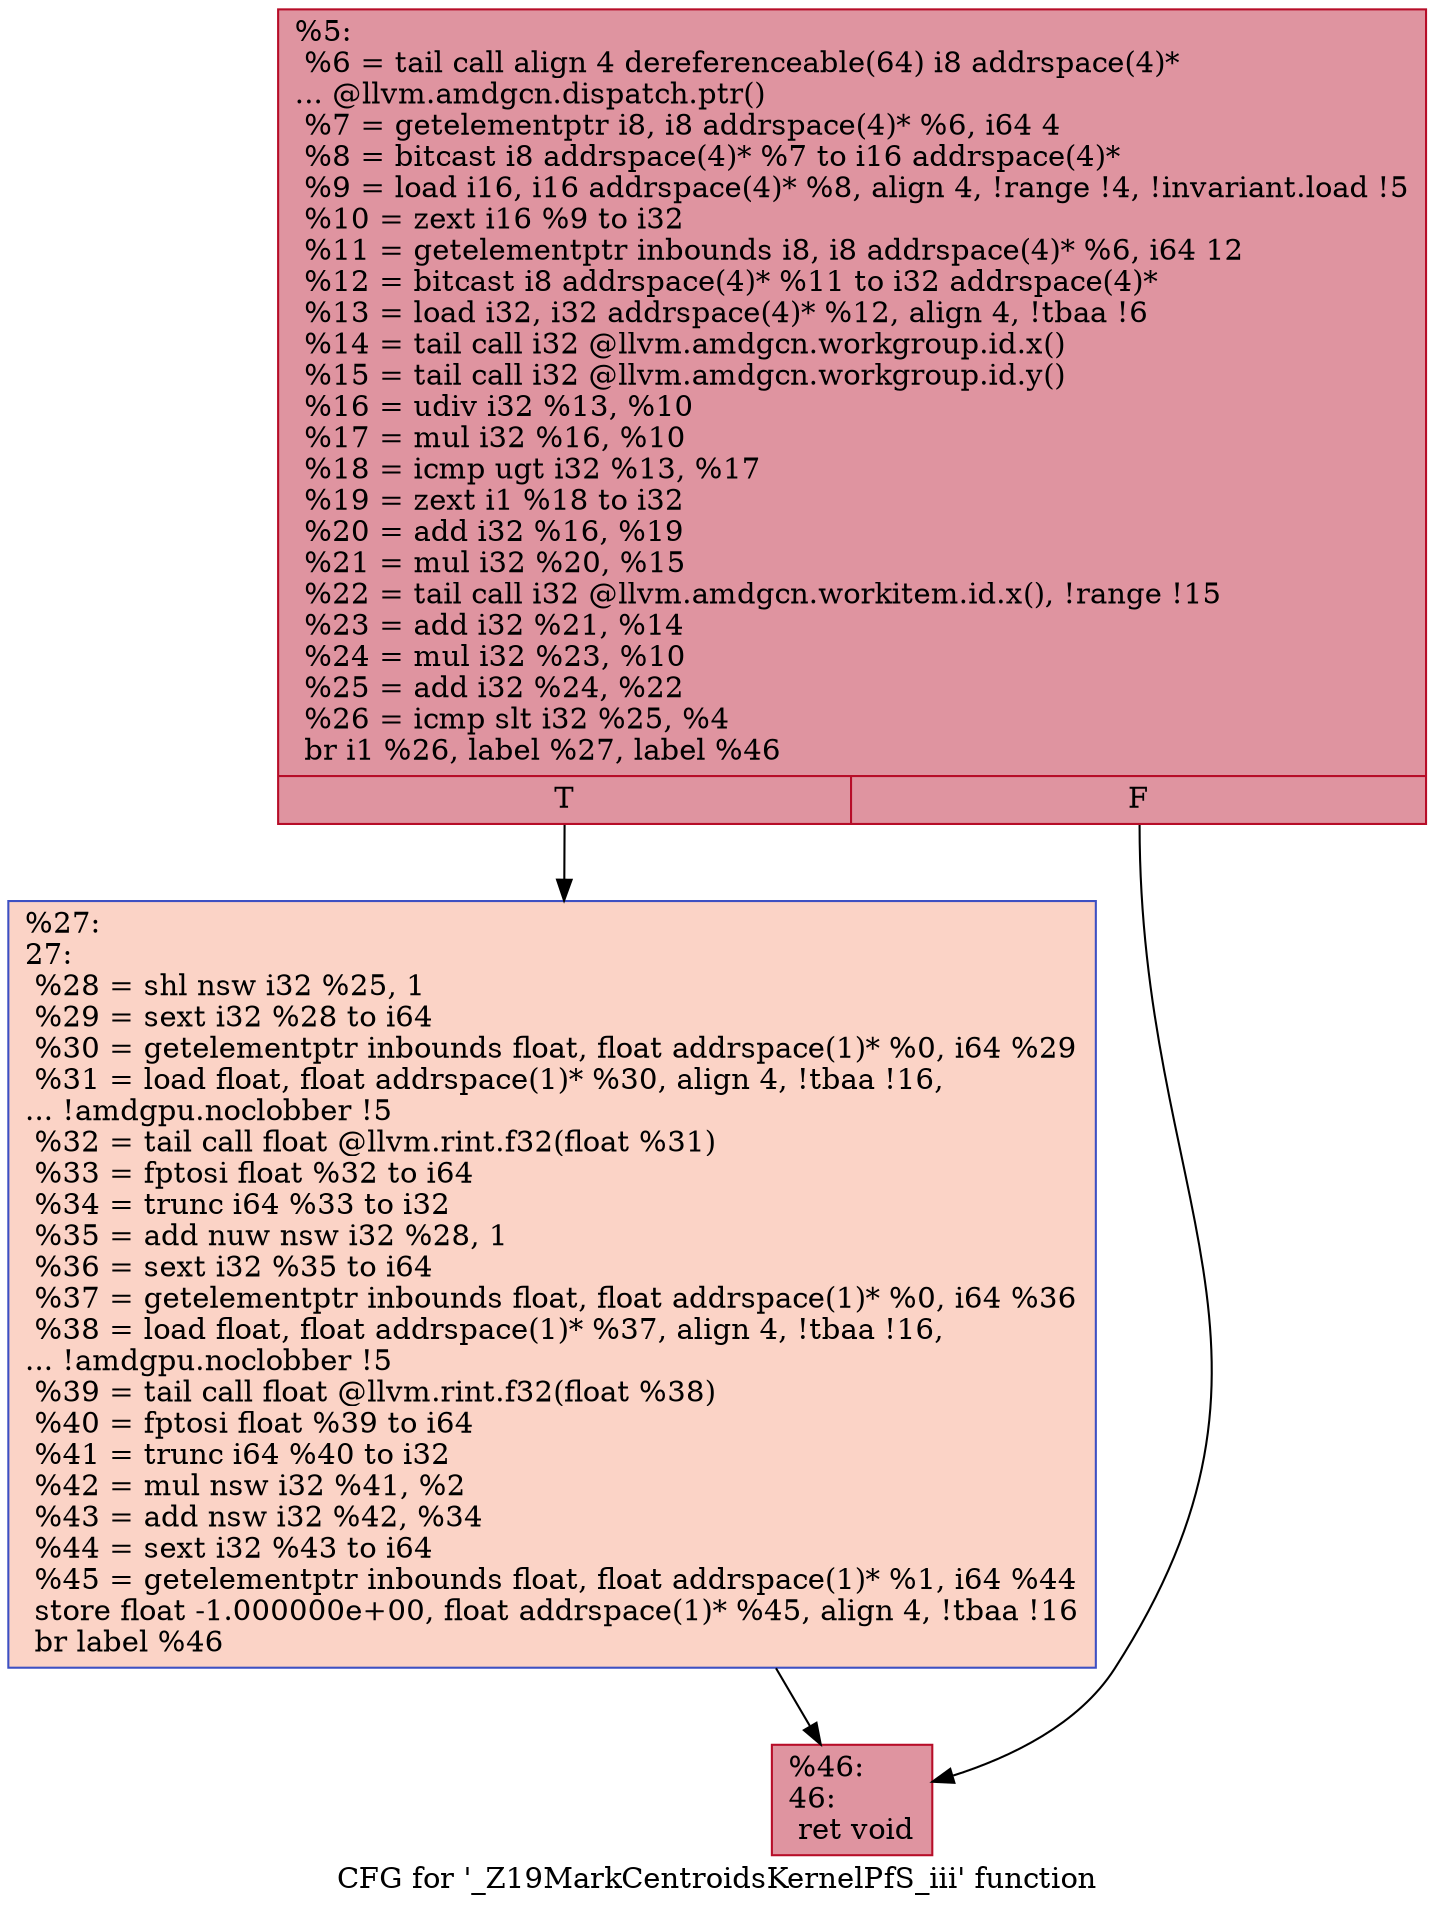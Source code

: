 digraph "CFG for '_Z19MarkCentroidsKernelPfS_iii' function" {
	label="CFG for '_Z19MarkCentroidsKernelPfS_iii' function";

	Node0x52137f0 [shape=record,color="#b70d28ff", style=filled, fillcolor="#b70d2870",label="{%5:\l  %6 = tail call align 4 dereferenceable(64) i8 addrspace(4)*\l... @llvm.amdgcn.dispatch.ptr()\l  %7 = getelementptr i8, i8 addrspace(4)* %6, i64 4\l  %8 = bitcast i8 addrspace(4)* %7 to i16 addrspace(4)*\l  %9 = load i16, i16 addrspace(4)* %8, align 4, !range !4, !invariant.load !5\l  %10 = zext i16 %9 to i32\l  %11 = getelementptr inbounds i8, i8 addrspace(4)* %6, i64 12\l  %12 = bitcast i8 addrspace(4)* %11 to i32 addrspace(4)*\l  %13 = load i32, i32 addrspace(4)* %12, align 4, !tbaa !6\l  %14 = tail call i32 @llvm.amdgcn.workgroup.id.x()\l  %15 = tail call i32 @llvm.amdgcn.workgroup.id.y()\l  %16 = udiv i32 %13, %10\l  %17 = mul i32 %16, %10\l  %18 = icmp ugt i32 %13, %17\l  %19 = zext i1 %18 to i32\l  %20 = add i32 %16, %19\l  %21 = mul i32 %20, %15\l  %22 = tail call i32 @llvm.amdgcn.workitem.id.x(), !range !15\l  %23 = add i32 %21, %14\l  %24 = mul i32 %23, %10\l  %25 = add i32 %24, %22\l  %26 = icmp slt i32 %25, %4\l  br i1 %26, label %27, label %46\l|{<s0>T|<s1>F}}"];
	Node0x52137f0:s0 -> Node0x5216000;
	Node0x52137f0:s1 -> Node0x5216090;
	Node0x5216000 [shape=record,color="#3d50c3ff", style=filled, fillcolor="#f59c7d70",label="{%27:\l27:                                               \l  %28 = shl nsw i32 %25, 1\l  %29 = sext i32 %28 to i64\l  %30 = getelementptr inbounds float, float addrspace(1)* %0, i64 %29\l  %31 = load float, float addrspace(1)* %30, align 4, !tbaa !16,\l... !amdgpu.noclobber !5\l  %32 = tail call float @llvm.rint.f32(float %31)\l  %33 = fptosi float %32 to i64\l  %34 = trunc i64 %33 to i32\l  %35 = add nuw nsw i32 %28, 1\l  %36 = sext i32 %35 to i64\l  %37 = getelementptr inbounds float, float addrspace(1)* %0, i64 %36\l  %38 = load float, float addrspace(1)* %37, align 4, !tbaa !16,\l... !amdgpu.noclobber !5\l  %39 = tail call float @llvm.rint.f32(float %38)\l  %40 = fptosi float %39 to i64\l  %41 = trunc i64 %40 to i32\l  %42 = mul nsw i32 %41, %2\l  %43 = add nsw i32 %42, %34\l  %44 = sext i32 %43 to i64\l  %45 = getelementptr inbounds float, float addrspace(1)* %1, i64 %44\l  store float -1.000000e+00, float addrspace(1)* %45, align 4, !tbaa !16\l  br label %46\l}"];
	Node0x5216000 -> Node0x5216090;
	Node0x5216090 [shape=record,color="#b70d28ff", style=filled, fillcolor="#b70d2870",label="{%46:\l46:                                               \l  ret void\l}"];
}
